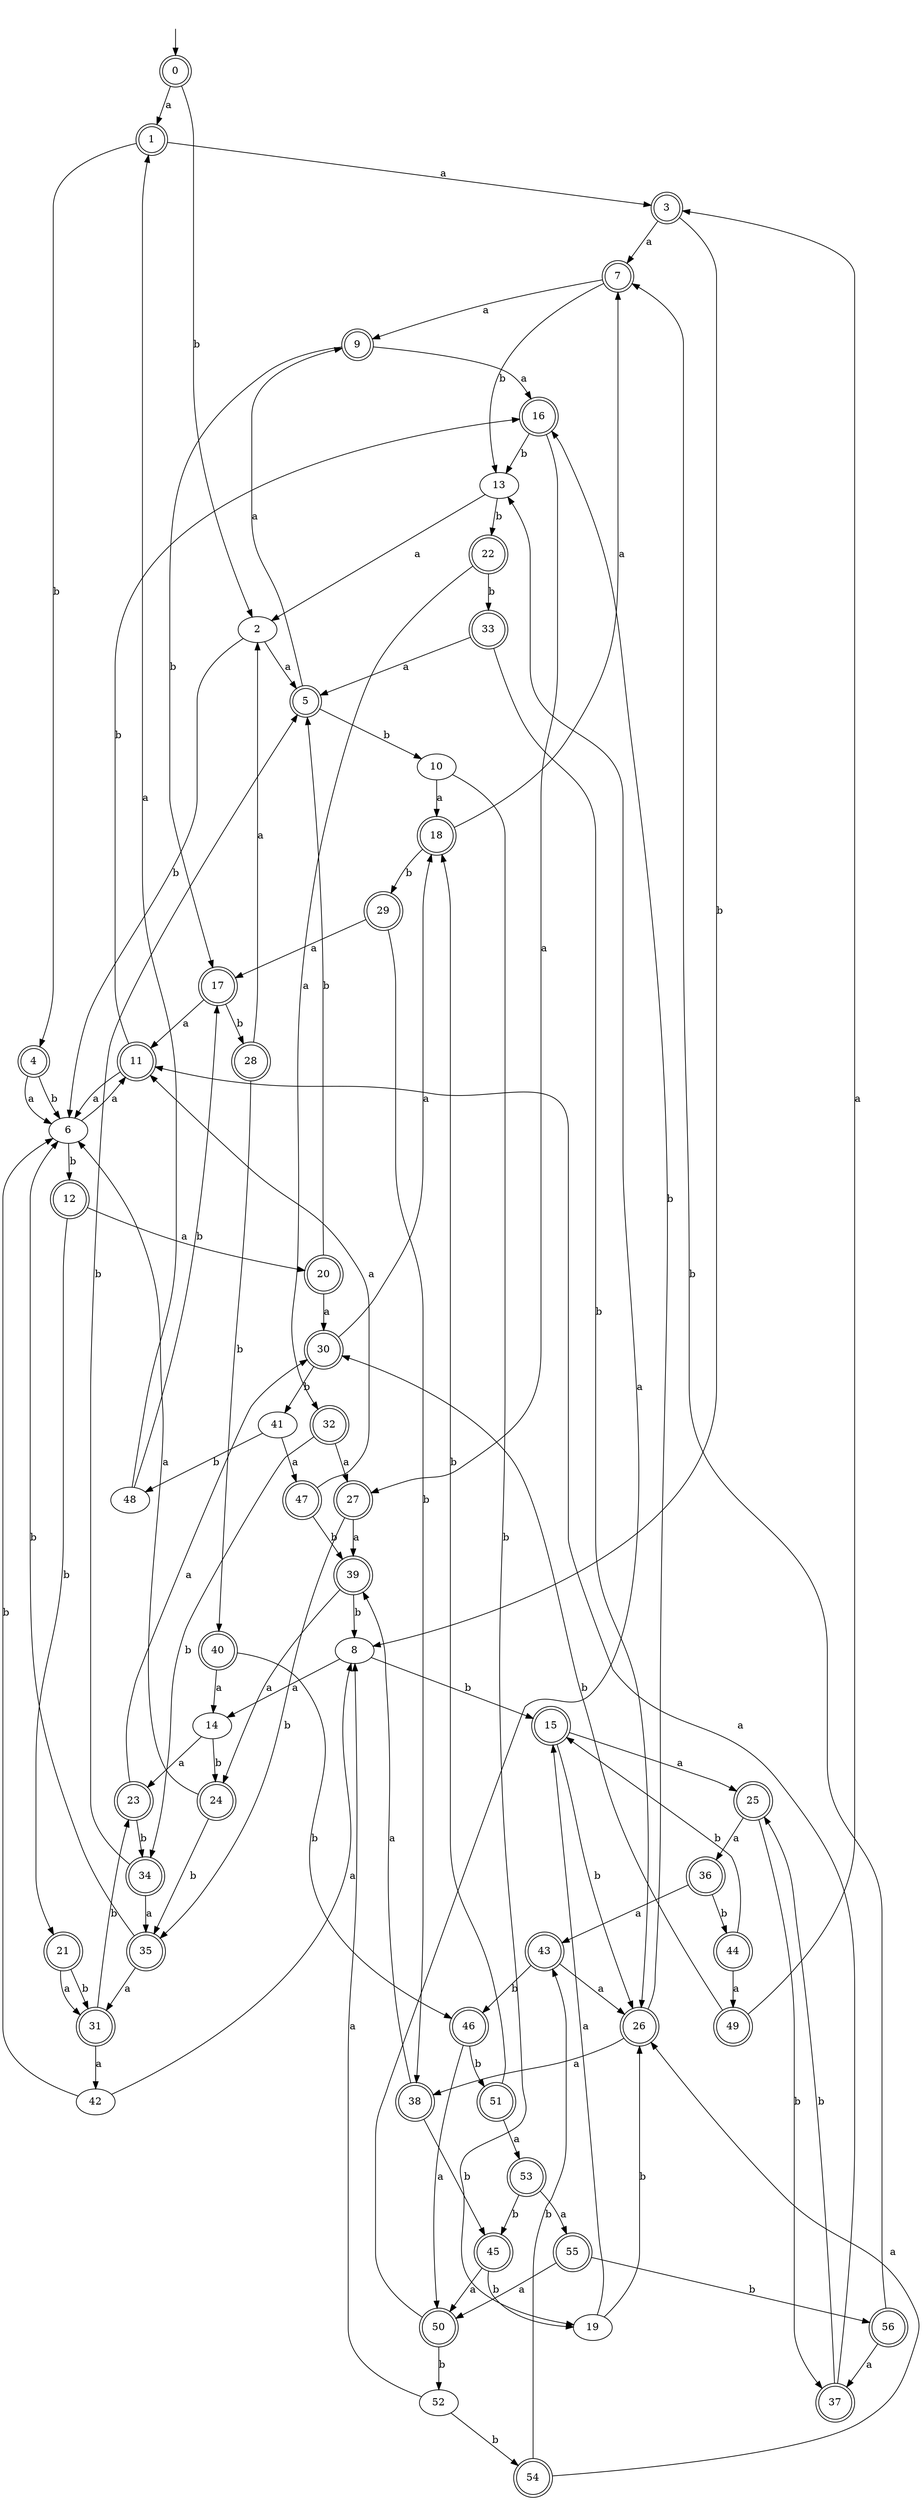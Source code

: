 digraph RandomDFA {
  __start0 [label="", shape=none];
  __start0 -> 0 [label=""];
  0 [shape=circle] [shape=doublecircle]
  0 -> 1 [label="a"]
  0 -> 2 [label="b"]
  1 [shape=doublecircle]
  1 -> 3 [label="a"]
  1 -> 4 [label="b"]
  2
  2 -> 5 [label="a"]
  2 -> 6 [label="b"]
  3 [shape=doublecircle]
  3 -> 7 [label="a"]
  3 -> 8 [label="b"]
  4 [shape=doublecircle]
  4 -> 6 [label="a"]
  4 -> 6 [label="b"]
  5 [shape=doublecircle]
  5 -> 9 [label="a"]
  5 -> 10 [label="b"]
  6
  6 -> 11 [label="a"]
  6 -> 12 [label="b"]
  7 [shape=doublecircle]
  7 -> 9 [label="a"]
  7 -> 13 [label="b"]
  8
  8 -> 14 [label="a"]
  8 -> 15 [label="b"]
  9 [shape=doublecircle]
  9 -> 16 [label="a"]
  9 -> 17 [label="b"]
  10
  10 -> 18 [label="a"]
  10 -> 19 [label="b"]
  11 [shape=doublecircle]
  11 -> 6 [label="a"]
  11 -> 16 [label="b"]
  12 [shape=doublecircle]
  12 -> 20 [label="a"]
  12 -> 21 [label="b"]
  13
  13 -> 2 [label="a"]
  13 -> 22 [label="b"]
  14
  14 -> 23 [label="a"]
  14 -> 24 [label="b"]
  15 [shape=doublecircle]
  15 -> 25 [label="a"]
  15 -> 26 [label="b"]
  16 [shape=doublecircle]
  16 -> 27 [label="a"]
  16 -> 13 [label="b"]
  17 [shape=doublecircle]
  17 -> 11 [label="a"]
  17 -> 28 [label="b"]
  18 [shape=doublecircle]
  18 -> 7 [label="a"]
  18 -> 29 [label="b"]
  19
  19 -> 15 [label="a"]
  19 -> 26 [label="b"]
  20 [shape=doublecircle]
  20 -> 30 [label="a"]
  20 -> 5 [label="b"]
  21 [shape=doublecircle]
  21 -> 31 [label="a"]
  21 -> 31 [label="b"]
  22 [shape=doublecircle]
  22 -> 32 [label="a"]
  22 -> 33 [label="b"]
  23 [shape=doublecircle]
  23 -> 30 [label="a"]
  23 -> 34 [label="b"]
  24 [shape=doublecircle]
  24 -> 6 [label="a"]
  24 -> 35 [label="b"]
  25 [shape=doublecircle]
  25 -> 36 [label="a"]
  25 -> 37 [label="b"]
  26 [shape=doublecircle]
  26 -> 38 [label="a"]
  26 -> 16 [label="b"]
  27 [shape=doublecircle]
  27 -> 39 [label="a"]
  27 -> 35 [label="b"]
  28 [shape=doublecircle]
  28 -> 2 [label="a"]
  28 -> 40 [label="b"]
  29 [shape=doublecircle]
  29 -> 17 [label="a"]
  29 -> 38 [label="b"]
  30 [shape=doublecircle]
  30 -> 18 [label="a"]
  30 -> 41 [label="b"]
  31 [shape=doublecircle]
  31 -> 42 [label="a"]
  31 -> 23 [label="b"]
  32 [shape=doublecircle]
  32 -> 27 [label="a"]
  32 -> 34 [label="b"]
  33 [shape=doublecircle]
  33 -> 5 [label="a"]
  33 -> 26 [label="b"]
  34 [shape=doublecircle]
  34 -> 35 [label="a"]
  34 -> 5 [label="b"]
  35 [shape=doublecircle]
  35 -> 31 [label="a"]
  35 -> 6 [label="b"]
  36 [shape=doublecircle]
  36 -> 43 [label="a"]
  36 -> 44 [label="b"]
  37 [shape=doublecircle]
  37 -> 11 [label="a"]
  37 -> 25 [label="b"]
  38 [shape=doublecircle]
  38 -> 39 [label="a"]
  38 -> 45 [label="b"]
  39 [shape=doublecircle]
  39 -> 24 [label="a"]
  39 -> 8 [label="b"]
  40 [shape=doublecircle]
  40 -> 14 [label="a"]
  40 -> 46 [label="b"]
  41
  41 -> 47 [label="a"]
  41 -> 48 [label="b"]
  42
  42 -> 8 [label="a"]
  42 -> 6 [label="b"]
  43 [shape=doublecircle]
  43 -> 26 [label="a"]
  43 -> 46 [label="b"]
  44 [shape=doublecircle]
  44 -> 49 [label="a"]
  44 -> 15 [label="b"]
  45 [shape=doublecircle]
  45 -> 50 [label="a"]
  45 -> 19 [label="b"]
  46 [shape=doublecircle]
  46 -> 50 [label="a"]
  46 -> 51 [label="b"]
  47 [shape=doublecircle]
  47 -> 11 [label="a"]
  47 -> 39 [label="b"]
  48
  48 -> 1 [label="a"]
  48 -> 17 [label="b"]
  49 [shape=doublecircle]
  49 -> 3 [label="a"]
  49 -> 30 [label="b"]
  50 [shape=doublecircle]
  50 -> 13 [label="a"]
  50 -> 52 [label="b"]
  51 [shape=doublecircle]
  51 -> 53 [label="a"]
  51 -> 18 [label="b"]
  52
  52 -> 8 [label="a"]
  52 -> 54 [label="b"]
  53 [shape=doublecircle]
  53 -> 55 [label="a"]
  53 -> 45 [label="b"]
  54 [shape=doublecircle]
  54 -> 26 [label="a"]
  54 -> 43 [label="b"]
  55 [shape=doublecircle]
  55 -> 50 [label="a"]
  55 -> 56 [label="b"]
  56 [shape=doublecircle]
  56 -> 37 [label="a"]
  56 -> 7 [label="b"]
}
